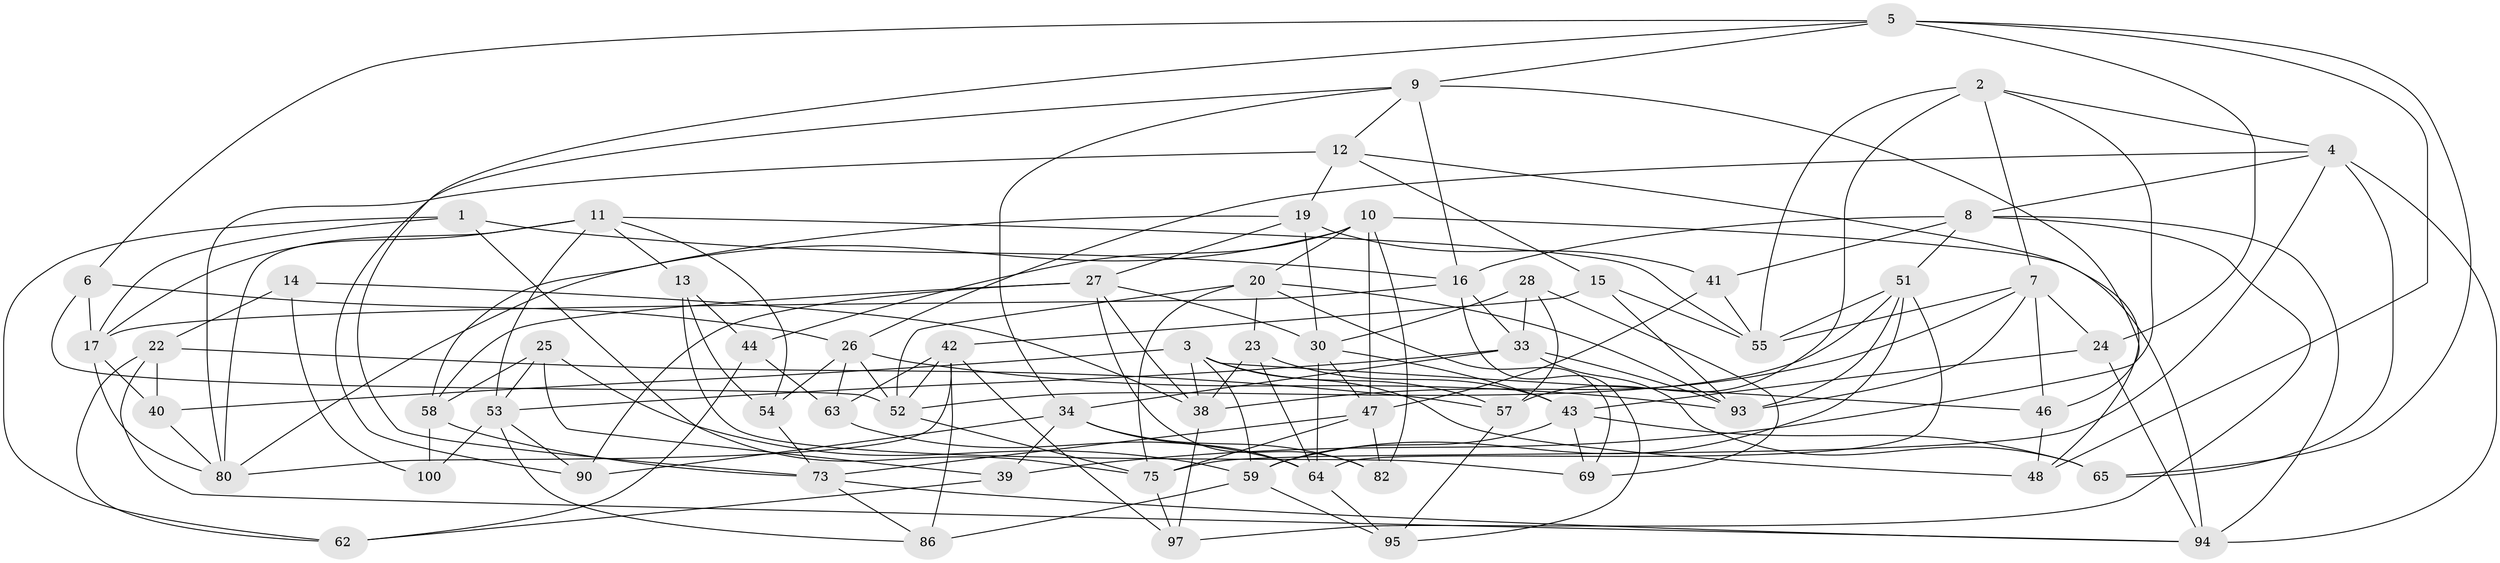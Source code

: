 // original degree distribution, {4: 1.0}
// Generated by graph-tools (version 1.1) at 2025/11/02/21/25 10:11:16]
// undirected, 63 vertices, 159 edges
graph export_dot {
graph [start="1"]
  node [color=gray90,style=filled];
  1;
  2 [super="+18"];
  3 [super="+37"];
  4 [super="+67"];
  5 [super="+66"];
  6;
  7 [super="+76"];
  8 [super="+49"];
  9 [super="+32"];
  10 [super="+45"];
  11 [super="+74"];
  12 [super="+21"];
  13;
  14;
  15;
  16 [super="+36"];
  17 [super="+79"];
  19 [super="+60"];
  20 [super="+31"];
  22 [super="+61"];
  23;
  24;
  25;
  26 [super="+35"];
  27 [super="+29"];
  28;
  30 [super="+99"];
  33 [super="+81"];
  34 [super="+92"];
  38 [super="+70"];
  39;
  40;
  41;
  42 [super="+72"];
  43 [super="+50"];
  44;
  46;
  47 [super="+56"];
  48;
  51 [super="+91"];
  52 [super="+87"];
  53 [super="+83"];
  54;
  55 [super="+85"];
  57 [super="+77"];
  58 [super="+84"];
  59 [super="+68"];
  62;
  63;
  64 [super="+71"];
  65;
  69;
  73 [super="+89"];
  75 [super="+78"];
  80 [super="+88"];
  82;
  86;
  90;
  93 [super="+98"];
  94 [super="+96"];
  95;
  97;
  100;
  1 -- 75;
  1 -- 17;
  1 -- 62;
  1 -- 16;
  2 -- 55;
  2 -- 57 [weight=2];
  2 -- 39;
  2 -- 4;
  2 -- 7;
  3 -- 46;
  3 -- 48;
  3 -- 59;
  3 -- 40;
  3 -- 38;
  3 -- 57;
  4 -- 65;
  4 -- 75;
  4 -- 26;
  4 -- 8;
  4 -- 94;
  5 -- 9;
  5 -- 65;
  5 -- 48;
  5 -- 24;
  5 -- 6;
  5 -- 73;
  6 -- 52;
  6 -- 26;
  6 -- 17;
  7 -- 46;
  7 -- 55;
  7 -- 93;
  7 -- 24;
  7 -- 38;
  8 -- 41;
  8 -- 97;
  8 -- 94;
  8 -- 16;
  8 -- 51;
  9 -- 12;
  9 -- 16;
  9 -- 34;
  9 -- 90;
  9 -- 46;
  10 -- 82;
  10 -- 94;
  10 -- 44;
  10 -- 20;
  10 -- 80;
  10 -- 47;
  11 -- 13;
  11 -- 53;
  11 -- 80;
  11 -- 54;
  11 -- 17;
  11 -- 55;
  12 -- 48;
  12 -- 19 [weight=2];
  12 -- 80;
  12 -- 15;
  13 -- 54;
  13 -- 69;
  13 -- 44;
  14 -- 100;
  14 -- 22 [weight=2];
  14 -- 38;
  15 -- 42;
  15 -- 93;
  15 -- 55;
  16 -- 95;
  16 -- 33;
  16 -- 17;
  17 -- 40;
  17 -- 80;
  19 -- 27;
  19 -- 58;
  19 -- 41;
  19 -- 30;
  20 -- 93;
  20 -- 75;
  20 -- 69;
  20 -- 52;
  20 -- 23;
  22 -- 62;
  22 -- 57;
  22 -- 40;
  22 -- 94;
  23 -- 43;
  23 -- 38;
  23 -- 64;
  24 -- 43;
  24 -- 94;
  25 -- 39;
  25 -- 58;
  25 -- 59;
  25 -- 53;
  26 -- 63;
  26 -- 54;
  26 -- 93;
  26 -- 52;
  27 -- 82;
  27 -- 38;
  27 -- 58;
  27 -- 90;
  27 -- 30;
  28 -- 69;
  28 -- 57;
  28 -- 30;
  28 -- 33;
  30 -- 64;
  30 -- 43;
  30 -- 47;
  33 -- 93;
  33 -- 65;
  33 -- 53;
  33 -- 34;
  34 -- 39;
  34 -- 90;
  34 -- 64;
  34 -- 82;
  38 -- 97;
  39 -- 62;
  40 -- 80;
  41 -- 55;
  41 -- 47;
  42 -- 80;
  42 -- 97;
  42 -- 86;
  42 -- 63;
  42 -- 52;
  43 -- 65;
  43 -- 69;
  43 -- 59;
  44 -- 62;
  44 -- 63;
  46 -- 48;
  47 -- 82;
  47 -- 75;
  47 -- 73;
  51 -- 93;
  51 -- 59;
  51 -- 55;
  51 -- 64;
  51 -- 52;
  52 -- 75;
  53 -- 100;
  53 -- 90;
  53 -- 86;
  54 -- 73;
  57 -- 95;
  58 -- 100 [weight=2];
  58 -- 73;
  59 -- 86;
  59 -- 95;
  63 -- 64;
  64 -- 95;
  73 -- 94;
  73 -- 86;
  75 -- 97;
}
